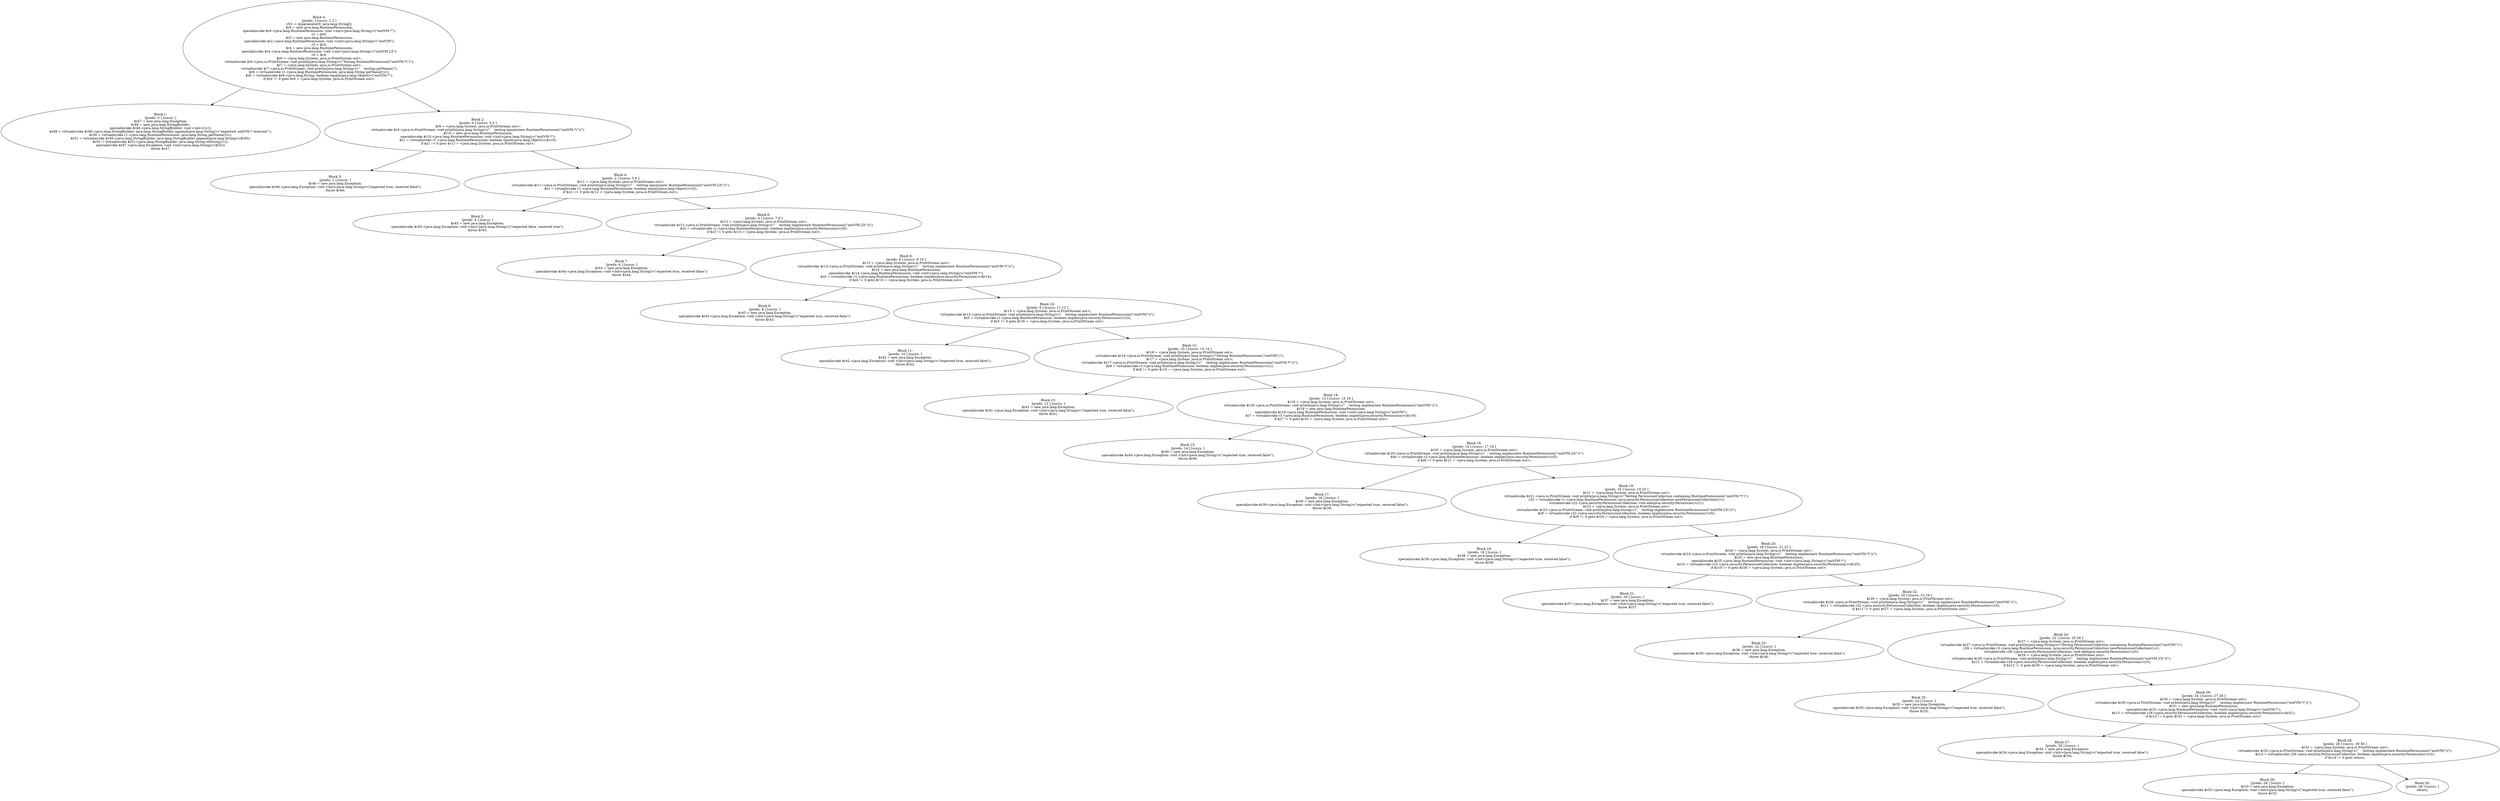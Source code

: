 digraph "unitGraph" {
    "Block 0:
[preds: ] [succs: 1 2 ]
r53 := @parameter0: java.lang.String[];
$r0 = new java.lang.RuntimePermission;
specialinvoke $r0.<java.lang.RuntimePermission: void <init>(java.lang.String)>(\"exitVM.*\");
r1 = $r0;
$r2 = new java.lang.RuntimePermission;
specialinvoke $r2.<java.lang.RuntimePermission: void <init>(java.lang.String)>(\"exitVM\");
r3 = $r2;
$r4 = new java.lang.RuntimePermission;
specialinvoke $r4.<java.lang.RuntimePermission: void <init>(java.lang.String)>(\"exitVM.23\");
r5 = $r4;
$r6 = <java.lang.System: java.io.PrintStream out>;
virtualinvoke $r6.<java.io.PrintStream: void println(java.lang.String)>(\"Testing RuntimePermission(\\\"exitVM.*\\\")\");
$r7 = <java.lang.System: java.io.PrintStream out>;
virtualinvoke $r7.<java.io.PrintStream: void println(java.lang.String)>(\"    testing getName()\");
$r8 = virtualinvoke r1.<java.lang.RuntimePermission: java.lang.String getName()>();
$z0 = virtualinvoke $r8.<java.lang.String: boolean equals(java.lang.Object)>(\"exitVM.*\");
if $z0 != 0 goto $r9 = <java.lang.System: java.io.PrintStream out>;
"
    "Block 1:
[preds: 0 ] [succs: ]
$r47 = new java.lang.Exception;
$r48 = new java.lang.StringBuilder;
specialinvoke $r48.<java.lang.StringBuilder: void <init>()>();
$r49 = virtualinvoke $r48.<java.lang.StringBuilder: java.lang.StringBuilder append(java.lang.String)>(\"expected: exitVM.* received:\");
$r50 = virtualinvoke r1.<java.lang.RuntimePermission: java.lang.String getName()>();
$r51 = virtualinvoke $r49.<java.lang.StringBuilder: java.lang.StringBuilder append(java.lang.String)>($r50);
$r52 = virtualinvoke $r51.<java.lang.StringBuilder: java.lang.String toString()>();
specialinvoke $r47.<java.lang.Exception: void <init>(java.lang.String)>($r52);
throw $r47;
"
    "Block 2:
[preds: 0 ] [succs: 3 4 ]
$r9 = <java.lang.System: java.io.PrintStream out>;
virtualinvoke $r9.<java.io.PrintStream: void println(java.lang.String)>(\"    testing equals(new RuntimePermission(\\\"exitVM.*\\\"))\");
$r10 = new java.lang.RuntimePermission;
specialinvoke $r10.<java.lang.RuntimePermission: void <init>(java.lang.String)>(\"exitVM.*\");
$z1 = virtualinvoke r1.<java.lang.RuntimePermission: boolean equals(java.lang.Object)>($r10);
if $z1 != 0 goto $r11 = <java.lang.System: java.io.PrintStream out>;
"
    "Block 3:
[preds: 2 ] [succs: ]
$r46 = new java.lang.Exception;
specialinvoke $r46.<java.lang.Exception: void <init>(java.lang.String)>(\"expected true, received false\");
throw $r46;
"
    "Block 4:
[preds: 2 ] [succs: 5 6 ]
$r11 = <java.lang.System: java.io.PrintStream out>;
virtualinvoke $r11.<java.io.PrintStream: void println(java.lang.String)>(\"    testing equals(new RuntimePermission(\\\"exitVM.23\\\"))\");
$z2 = virtualinvoke r1.<java.lang.RuntimePermission: boolean equals(java.lang.Object)>(r5);
if $z2 == 0 goto $r12 = <java.lang.System: java.io.PrintStream out>;
"
    "Block 5:
[preds: 4 ] [succs: ]
$r45 = new java.lang.Exception;
specialinvoke $r45.<java.lang.Exception: void <init>(java.lang.String)>(\"expected false, received true\");
throw $r45;
"
    "Block 6:
[preds: 4 ] [succs: 7 8 ]
$r12 = <java.lang.System: java.io.PrintStream out>;
virtualinvoke $r12.<java.io.PrintStream: void println(java.lang.String)>(\"    testing implies(new RuntimePermission(\\\"exitVM.23\\\"))\");
$z3 = virtualinvoke r1.<java.lang.RuntimePermission: boolean implies(java.security.Permission)>(r5);
if $z3 != 0 goto $r13 = <java.lang.System: java.io.PrintStream out>;
"
    "Block 7:
[preds: 6 ] [succs: ]
$r44 = new java.lang.Exception;
specialinvoke $r44.<java.lang.Exception: void <init>(java.lang.String)>(\"expected true, received false\");
throw $r44;
"
    "Block 8:
[preds: 6 ] [succs: 9 10 ]
$r13 = <java.lang.System: java.io.PrintStream out>;
virtualinvoke $r13.<java.io.PrintStream: void println(java.lang.String)>(\"    testing implies(new RuntimePermission(\\\"exitVM.*\\\"))\");
$r14 = new java.lang.RuntimePermission;
specialinvoke $r14.<java.lang.RuntimePermission: void <init>(java.lang.String)>(\"exitVM.*\");
$z4 = virtualinvoke r1.<java.lang.RuntimePermission: boolean implies(java.security.Permission)>($r14);
if $z4 != 0 goto $r15 = <java.lang.System: java.io.PrintStream out>;
"
    "Block 9:
[preds: 8 ] [succs: ]
$r43 = new java.lang.Exception;
specialinvoke $r43.<java.lang.Exception: void <init>(java.lang.String)>(\"expected true, received false\");
throw $r43;
"
    "Block 10:
[preds: 8 ] [succs: 11 12 ]
$r15 = <java.lang.System: java.io.PrintStream out>;
virtualinvoke $r15.<java.io.PrintStream: void println(java.lang.String)>(\"    testing implies(new RuntimePermission(\\\"exitVM\\\"))\");
$z5 = virtualinvoke r1.<java.lang.RuntimePermission: boolean implies(java.security.Permission)>(r3);
if $z5 != 0 goto $r16 = <java.lang.System: java.io.PrintStream out>;
"
    "Block 11:
[preds: 10 ] [succs: ]
$r42 = new java.lang.Exception;
specialinvoke $r42.<java.lang.Exception: void <init>(java.lang.String)>(\"expected true, received false\");
throw $r42;
"
    "Block 12:
[preds: 10 ] [succs: 13 14 ]
$r16 = <java.lang.System: java.io.PrintStream out>;
virtualinvoke $r16.<java.io.PrintStream: void println(java.lang.String)>(\"Testing RuntimePermission(\\\"exitVM\\\")\");
$r17 = <java.lang.System: java.io.PrintStream out>;
virtualinvoke $r17.<java.io.PrintStream: void println(java.lang.String)>(\"    testing implies(new RuntimePermission(\\\"exitVM.*\\\"))\");
$z6 = virtualinvoke r3.<java.lang.RuntimePermission: boolean implies(java.security.Permission)>(r1);
if $z6 != 0 goto $r18 = <java.lang.System: java.io.PrintStream out>;
"
    "Block 13:
[preds: 12 ] [succs: ]
$r41 = new java.lang.Exception;
specialinvoke $r41.<java.lang.Exception: void <init>(java.lang.String)>(\"expected true, received false\");
throw $r41;
"
    "Block 14:
[preds: 12 ] [succs: 15 16 ]
$r18 = <java.lang.System: java.io.PrintStream out>;
virtualinvoke $r18.<java.io.PrintStream: void println(java.lang.String)>(\"    testing implies(new RuntimePermission(\\\"exitVM\\\"))\");
$r19 = new java.lang.RuntimePermission;
specialinvoke $r19.<java.lang.RuntimePermission: void <init>(java.lang.String)>(\"exitVM\");
$z7 = virtualinvoke r3.<java.lang.RuntimePermission: boolean implies(java.security.Permission)>($r19);
if $z7 != 0 goto $r20 = <java.lang.System: java.io.PrintStream out>;
"
    "Block 15:
[preds: 14 ] [succs: ]
$r40 = new java.lang.Exception;
specialinvoke $r40.<java.lang.Exception: void <init>(java.lang.String)>(\"expected true, received false\");
throw $r40;
"
    "Block 16:
[preds: 14 ] [succs: 17 18 ]
$r20 = <java.lang.System: java.io.PrintStream out>;
virtualinvoke $r20.<java.io.PrintStream: void println(java.lang.String)>(\"    testing implies(new RuntimePermission(\\\"exitVM.23\\\"))\");
$z8 = virtualinvoke r3.<java.lang.RuntimePermission: boolean implies(java.security.Permission)>(r5);
if $z8 != 0 goto $r21 = <java.lang.System: java.io.PrintStream out>;
"
    "Block 17:
[preds: 16 ] [succs: ]
$r39 = new java.lang.Exception;
specialinvoke $r39.<java.lang.Exception: void <init>(java.lang.String)>(\"expected true, received false\");
throw $r39;
"
    "Block 18:
[preds: 16 ] [succs: 19 20 ]
$r21 = <java.lang.System: java.io.PrintStream out>;
virtualinvoke $r21.<java.io.PrintStream: void println(java.lang.String)>(\"Testing PermissionCollection containing RuntimePermission(\\\"exitVM.*\\\")\");
r22 = virtualinvoke r1.<java.lang.RuntimePermission: java.security.PermissionCollection newPermissionCollection()>();
virtualinvoke r22.<java.security.PermissionCollection: void add(java.security.Permission)>(r1);
$r23 = <java.lang.System: java.io.PrintStream out>;
virtualinvoke $r23.<java.io.PrintStream: void println(java.lang.String)>(\"    testing implies(new RuntimePermission(\\\"exitVM.23\\\"))\");
$z9 = virtualinvoke r22.<java.security.PermissionCollection: boolean implies(java.security.Permission)>(r5);
if $z9 != 0 goto $r24 = <java.lang.System: java.io.PrintStream out>;
"
    "Block 19:
[preds: 18 ] [succs: ]
$r38 = new java.lang.Exception;
specialinvoke $r38.<java.lang.Exception: void <init>(java.lang.String)>(\"expected true, received false\");
throw $r38;
"
    "Block 20:
[preds: 18 ] [succs: 21 22 ]
$r24 = <java.lang.System: java.io.PrintStream out>;
virtualinvoke $r24.<java.io.PrintStream: void println(java.lang.String)>(\"    testing implies(new RuntimePermission(\\\"exitVM.*\\\"))\");
$r25 = new java.lang.RuntimePermission;
specialinvoke $r25.<java.lang.RuntimePermission: void <init>(java.lang.String)>(\"exitVM.*\");
$z10 = virtualinvoke r22.<java.security.PermissionCollection: boolean implies(java.security.Permission)>($r25);
if $z10 != 0 goto $r26 = <java.lang.System: java.io.PrintStream out>;
"
    "Block 21:
[preds: 20 ] [succs: ]
$r37 = new java.lang.Exception;
specialinvoke $r37.<java.lang.Exception: void <init>(java.lang.String)>(\"expected true, received false\");
throw $r37;
"
    "Block 22:
[preds: 20 ] [succs: 23 24 ]
$r26 = <java.lang.System: java.io.PrintStream out>;
virtualinvoke $r26.<java.io.PrintStream: void println(java.lang.String)>(\"    testing implies(new RuntimePermission(\\\"exitVM\\\"))\");
$z11 = virtualinvoke r22.<java.security.PermissionCollection: boolean implies(java.security.Permission)>(r3);
if $z11 != 0 goto $r27 = <java.lang.System: java.io.PrintStream out>;
"
    "Block 23:
[preds: 22 ] [succs: ]
$r36 = new java.lang.Exception;
specialinvoke $r36.<java.lang.Exception: void <init>(java.lang.String)>(\"expected true, received false\");
throw $r36;
"
    "Block 24:
[preds: 22 ] [succs: 25 26 ]
$r27 = <java.lang.System: java.io.PrintStream out>;
virtualinvoke $r27.<java.io.PrintStream: void println(java.lang.String)>(\"Testing PermissionCollection containing RuntimePermission(\\\"exitVM\\\")\");
r28 = virtualinvoke r3.<java.lang.RuntimePermission: java.security.PermissionCollection newPermissionCollection()>();
virtualinvoke r28.<java.security.PermissionCollection: void add(java.security.Permission)>(r3);
$r29 = <java.lang.System: java.io.PrintStream out>;
virtualinvoke $r29.<java.io.PrintStream: void println(java.lang.String)>(\"    testing implies(new RuntimePermission(\\\"exitVM.23\\\"))\");
$z12 = virtualinvoke r28.<java.security.PermissionCollection: boolean implies(java.security.Permission)>(r5);
if $z12 != 0 goto $r30 = <java.lang.System: java.io.PrintStream out>;
"
    "Block 25:
[preds: 24 ] [succs: ]
$r35 = new java.lang.Exception;
specialinvoke $r35.<java.lang.Exception: void <init>(java.lang.String)>(\"expected true, received false\");
throw $r35;
"
    "Block 26:
[preds: 24 ] [succs: 27 28 ]
$r30 = <java.lang.System: java.io.PrintStream out>;
virtualinvoke $r30.<java.io.PrintStream: void println(java.lang.String)>(\"    testing implies(new RuntimePermission(\\\"exitVM.*\\\"))\");
$r31 = new java.lang.RuntimePermission;
specialinvoke $r31.<java.lang.RuntimePermission: void <init>(java.lang.String)>(\"exitVM.*\");
$z13 = virtualinvoke r28.<java.security.PermissionCollection: boolean implies(java.security.Permission)>($r31);
if $z13 != 0 goto $r32 = <java.lang.System: java.io.PrintStream out>;
"
    "Block 27:
[preds: 26 ] [succs: ]
$r34 = new java.lang.Exception;
specialinvoke $r34.<java.lang.Exception: void <init>(java.lang.String)>(\"expected true, received false\");
throw $r34;
"
    "Block 28:
[preds: 26 ] [succs: 29 30 ]
$r32 = <java.lang.System: java.io.PrintStream out>;
virtualinvoke $r32.<java.io.PrintStream: void println(java.lang.String)>(\"    testing implies(new RuntimePermission(\\\"exitVM\\\"))\");
$z14 = virtualinvoke r28.<java.security.PermissionCollection: boolean implies(java.security.Permission)>(r3);
if $z14 != 0 goto return;
"
    "Block 29:
[preds: 28 ] [succs: ]
$r33 = new java.lang.Exception;
specialinvoke $r33.<java.lang.Exception: void <init>(java.lang.String)>(\"expected true, received false\");
throw $r33;
"
    "Block 30:
[preds: 28 ] [succs: ]
return;
"
    "Block 0:
[preds: ] [succs: 1 2 ]
r53 := @parameter0: java.lang.String[];
$r0 = new java.lang.RuntimePermission;
specialinvoke $r0.<java.lang.RuntimePermission: void <init>(java.lang.String)>(\"exitVM.*\");
r1 = $r0;
$r2 = new java.lang.RuntimePermission;
specialinvoke $r2.<java.lang.RuntimePermission: void <init>(java.lang.String)>(\"exitVM\");
r3 = $r2;
$r4 = new java.lang.RuntimePermission;
specialinvoke $r4.<java.lang.RuntimePermission: void <init>(java.lang.String)>(\"exitVM.23\");
r5 = $r4;
$r6 = <java.lang.System: java.io.PrintStream out>;
virtualinvoke $r6.<java.io.PrintStream: void println(java.lang.String)>(\"Testing RuntimePermission(\\\"exitVM.*\\\")\");
$r7 = <java.lang.System: java.io.PrintStream out>;
virtualinvoke $r7.<java.io.PrintStream: void println(java.lang.String)>(\"    testing getName()\");
$r8 = virtualinvoke r1.<java.lang.RuntimePermission: java.lang.String getName()>();
$z0 = virtualinvoke $r8.<java.lang.String: boolean equals(java.lang.Object)>(\"exitVM.*\");
if $z0 != 0 goto $r9 = <java.lang.System: java.io.PrintStream out>;
"->"Block 1:
[preds: 0 ] [succs: ]
$r47 = new java.lang.Exception;
$r48 = new java.lang.StringBuilder;
specialinvoke $r48.<java.lang.StringBuilder: void <init>()>();
$r49 = virtualinvoke $r48.<java.lang.StringBuilder: java.lang.StringBuilder append(java.lang.String)>(\"expected: exitVM.* received:\");
$r50 = virtualinvoke r1.<java.lang.RuntimePermission: java.lang.String getName()>();
$r51 = virtualinvoke $r49.<java.lang.StringBuilder: java.lang.StringBuilder append(java.lang.String)>($r50);
$r52 = virtualinvoke $r51.<java.lang.StringBuilder: java.lang.String toString()>();
specialinvoke $r47.<java.lang.Exception: void <init>(java.lang.String)>($r52);
throw $r47;
";
    "Block 0:
[preds: ] [succs: 1 2 ]
r53 := @parameter0: java.lang.String[];
$r0 = new java.lang.RuntimePermission;
specialinvoke $r0.<java.lang.RuntimePermission: void <init>(java.lang.String)>(\"exitVM.*\");
r1 = $r0;
$r2 = new java.lang.RuntimePermission;
specialinvoke $r2.<java.lang.RuntimePermission: void <init>(java.lang.String)>(\"exitVM\");
r3 = $r2;
$r4 = new java.lang.RuntimePermission;
specialinvoke $r4.<java.lang.RuntimePermission: void <init>(java.lang.String)>(\"exitVM.23\");
r5 = $r4;
$r6 = <java.lang.System: java.io.PrintStream out>;
virtualinvoke $r6.<java.io.PrintStream: void println(java.lang.String)>(\"Testing RuntimePermission(\\\"exitVM.*\\\")\");
$r7 = <java.lang.System: java.io.PrintStream out>;
virtualinvoke $r7.<java.io.PrintStream: void println(java.lang.String)>(\"    testing getName()\");
$r8 = virtualinvoke r1.<java.lang.RuntimePermission: java.lang.String getName()>();
$z0 = virtualinvoke $r8.<java.lang.String: boolean equals(java.lang.Object)>(\"exitVM.*\");
if $z0 != 0 goto $r9 = <java.lang.System: java.io.PrintStream out>;
"->"Block 2:
[preds: 0 ] [succs: 3 4 ]
$r9 = <java.lang.System: java.io.PrintStream out>;
virtualinvoke $r9.<java.io.PrintStream: void println(java.lang.String)>(\"    testing equals(new RuntimePermission(\\\"exitVM.*\\\"))\");
$r10 = new java.lang.RuntimePermission;
specialinvoke $r10.<java.lang.RuntimePermission: void <init>(java.lang.String)>(\"exitVM.*\");
$z1 = virtualinvoke r1.<java.lang.RuntimePermission: boolean equals(java.lang.Object)>($r10);
if $z1 != 0 goto $r11 = <java.lang.System: java.io.PrintStream out>;
";
    "Block 2:
[preds: 0 ] [succs: 3 4 ]
$r9 = <java.lang.System: java.io.PrintStream out>;
virtualinvoke $r9.<java.io.PrintStream: void println(java.lang.String)>(\"    testing equals(new RuntimePermission(\\\"exitVM.*\\\"))\");
$r10 = new java.lang.RuntimePermission;
specialinvoke $r10.<java.lang.RuntimePermission: void <init>(java.lang.String)>(\"exitVM.*\");
$z1 = virtualinvoke r1.<java.lang.RuntimePermission: boolean equals(java.lang.Object)>($r10);
if $z1 != 0 goto $r11 = <java.lang.System: java.io.PrintStream out>;
"->"Block 3:
[preds: 2 ] [succs: ]
$r46 = new java.lang.Exception;
specialinvoke $r46.<java.lang.Exception: void <init>(java.lang.String)>(\"expected true, received false\");
throw $r46;
";
    "Block 2:
[preds: 0 ] [succs: 3 4 ]
$r9 = <java.lang.System: java.io.PrintStream out>;
virtualinvoke $r9.<java.io.PrintStream: void println(java.lang.String)>(\"    testing equals(new RuntimePermission(\\\"exitVM.*\\\"))\");
$r10 = new java.lang.RuntimePermission;
specialinvoke $r10.<java.lang.RuntimePermission: void <init>(java.lang.String)>(\"exitVM.*\");
$z1 = virtualinvoke r1.<java.lang.RuntimePermission: boolean equals(java.lang.Object)>($r10);
if $z1 != 0 goto $r11 = <java.lang.System: java.io.PrintStream out>;
"->"Block 4:
[preds: 2 ] [succs: 5 6 ]
$r11 = <java.lang.System: java.io.PrintStream out>;
virtualinvoke $r11.<java.io.PrintStream: void println(java.lang.String)>(\"    testing equals(new RuntimePermission(\\\"exitVM.23\\\"))\");
$z2 = virtualinvoke r1.<java.lang.RuntimePermission: boolean equals(java.lang.Object)>(r5);
if $z2 == 0 goto $r12 = <java.lang.System: java.io.PrintStream out>;
";
    "Block 4:
[preds: 2 ] [succs: 5 6 ]
$r11 = <java.lang.System: java.io.PrintStream out>;
virtualinvoke $r11.<java.io.PrintStream: void println(java.lang.String)>(\"    testing equals(new RuntimePermission(\\\"exitVM.23\\\"))\");
$z2 = virtualinvoke r1.<java.lang.RuntimePermission: boolean equals(java.lang.Object)>(r5);
if $z2 == 0 goto $r12 = <java.lang.System: java.io.PrintStream out>;
"->"Block 5:
[preds: 4 ] [succs: ]
$r45 = new java.lang.Exception;
specialinvoke $r45.<java.lang.Exception: void <init>(java.lang.String)>(\"expected false, received true\");
throw $r45;
";
    "Block 4:
[preds: 2 ] [succs: 5 6 ]
$r11 = <java.lang.System: java.io.PrintStream out>;
virtualinvoke $r11.<java.io.PrintStream: void println(java.lang.String)>(\"    testing equals(new RuntimePermission(\\\"exitVM.23\\\"))\");
$z2 = virtualinvoke r1.<java.lang.RuntimePermission: boolean equals(java.lang.Object)>(r5);
if $z2 == 0 goto $r12 = <java.lang.System: java.io.PrintStream out>;
"->"Block 6:
[preds: 4 ] [succs: 7 8 ]
$r12 = <java.lang.System: java.io.PrintStream out>;
virtualinvoke $r12.<java.io.PrintStream: void println(java.lang.String)>(\"    testing implies(new RuntimePermission(\\\"exitVM.23\\\"))\");
$z3 = virtualinvoke r1.<java.lang.RuntimePermission: boolean implies(java.security.Permission)>(r5);
if $z3 != 0 goto $r13 = <java.lang.System: java.io.PrintStream out>;
";
    "Block 6:
[preds: 4 ] [succs: 7 8 ]
$r12 = <java.lang.System: java.io.PrintStream out>;
virtualinvoke $r12.<java.io.PrintStream: void println(java.lang.String)>(\"    testing implies(new RuntimePermission(\\\"exitVM.23\\\"))\");
$z3 = virtualinvoke r1.<java.lang.RuntimePermission: boolean implies(java.security.Permission)>(r5);
if $z3 != 0 goto $r13 = <java.lang.System: java.io.PrintStream out>;
"->"Block 7:
[preds: 6 ] [succs: ]
$r44 = new java.lang.Exception;
specialinvoke $r44.<java.lang.Exception: void <init>(java.lang.String)>(\"expected true, received false\");
throw $r44;
";
    "Block 6:
[preds: 4 ] [succs: 7 8 ]
$r12 = <java.lang.System: java.io.PrintStream out>;
virtualinvoke $r12.<java.io.PrintStream: void println(java.lang.String)>(\"    testing implies(new RuntimePermission(\\\"exitVM.23\\\"))\");
$z3 = virtualinvoke r1.<java.lang.RuntimePermission: boolean implies(java.security.Permission)>(r5);
if $z3 != 0 goto $r13 = <java.lang.System: java.io.PrintStream out>;
"->"Block 8:
[preds: 6 ] [succs: 9 10 ]
$r13 = <java.lang.System: java.io.PrintStream out>;
virtualinvoke $r13.<java.io.PrintStream: void println(java.lang.String)>(\"    testing implies(new RuntimePermission(\\\"exitVM.*\\\"))\");
$r14 = new java.lang.RuntimePermission;
specialinvoke $r14.<java.lang.RuntimePermission: void <init>(java.lang.String)>(\"exitVM.*\");
$z4 = virtualinvoke r1.<java.lang.RuntimePermission: boolean implies(java.security.Permission)>($r14);
if $z4 != 0 goto $r15 = <java.lang.System: java.io.PrintStream out>;
";
    "Block 8:
[preds: 6 ] [succs: 9 10 ]
$r13 = <java.lang.System: java.io.PrintStream out>;
virtualinvoke $r13.<java.io.PrintStream: void println(java.lang.String)>(\"    testing implies(new RuntimePermission(\\\"exitVM.*\\\"))\");
$r14 = new java.lang.RuntimePermission;
specialinvoke $r14.<java.lang.RuntimePermission: void <init>(java.lang.String)>(\"exitVM.*\");
$z4 = virtualinvoke r1.<java.lang.RuntimePermission: boolean implies(java.security.Permission)>($r14);
if $z4 != 0 goto $r15 = <java.lang.System: java.io.PrintStream out>;
"->"Block 9:
[preds: 8 ] [succs: ]
$r43 = new java.lang.Exception;
specialinvoke $r43.<java.lang.Exception: void <init>(java.lang.String)>(\"expected true, received false\");
throw $r43;
";
    "Block 8:
[preds: 6 ] [succs: 9 10 ]
$r13 = <java.lang.System: java.io.PrintStream out>;
virtualinvoke $r13.<java.io.PrintStream: void println(java.lang.String)>(\"    testing implies(new RuntimePermission(\\\"exitVM.*\\\"))\");
$r14 = new java.lang.RuntimePermission;
specialinvoke $r14.<java.lang.RuntimePermission: void <init>(java.lang.String)>(\"exitVM.*\");
$z4 = virtualinvoke r1.<java.lang.RuntimePermission: boolean implies(java.security.Permission)>($r14);
if $z4 != 0 goto $r15 = <java.lang.System: java.io.PrintStream out>;
"->"Block 10:
[preds: 8 ] [succs: 11 12 ]
$r15 = <java.lang.System: java.io.PrintStream out>;
virtualinvoke $r15.<java.io.PrintStream: void println(java.lang.String)>(\"    testing implies(new RuntimePermission(\\\"exitVM\\\"))\");
$z5 = virtualinvoke r1.<java.lang.RuntimePermission: boolean implies(java.security.Permission)>(r3);
if $z5 != 0 goto $r16 = <java.lang.System: java.io.PrintStream out>;
";
    "Block 10:
[preds: 8 ] [succs: 11 12 ]
$r15 = <java.lang.System: java.io.PrintStream out>;
virtualinvoke $r15.<java.io.PrintStream: void println(java.lang.String)>(\"    testing implies(new RuntimePermission(\\\"exitVM\\\"))\");
$z5 = virtualinvoke r1.<java.lang.RuntimePermission: boolean implies(java.security.Permission)>(r3);
if $z5 != 0 goto $r16 = <java.lang.System: java.io.PrintStream out>;
"->"Block 11:
[preds: 10 ] [succs: ]
$r42 = new java.lang.Exception;
specialinvoke $r42.<java.lang.Exception: void <init>(java.lang.String)>(\"expected true, received false\");
throw $r42;
";
    "Block 10:
[preds: 8 ] [succs: 11 12 ]
$r15 = <java.lang.System: java.io.PrintStream out>;
virtualinvoke $r15.<java.io.PrintStream: void println(java.lang.String)>(\"    testing implies(new RuntimePermission(\\\"exitVM\\\"))\");
$z5 = virtualinvoke r1.<java.lang.RuntimePermission: boolean implies(java.security.Permission)>(r3);
if $z5 != 0 goto $r16 = <java.lang.System: java.io.PrintStream out>;
"->"Block 12:
[preds: 10 ] [succs: 13 14 ]
$r16 = <java.lang.System: java.io.PrintStream out>;
virtualinvoke $r16.<java.io.PrintStream: void println(java.lang.String)>(\"Testing RuntimePermission(\\\"exitVM\\\")\");
$r17 = <java.lang.System: java.io.PrintStream out>;
virtualinvoke $r17.<java.io.PrintStream: void println(java.lang.String)>(\"    testing implies(new RuntimePermission(\\\"exitVM.*\\\"))\");
$z6 = virtualinvoke r3.<java.lang.RuntimePermission: boolean implies(java.security.Permission)>(r1);
if $z6 != 0 goto $r18 = <java.lang.System: java.io.PrintStream out>;
";
    "Block 12:
[preds: 10 ] [succs: 13 14 ]
$r16 = <java.lang.System: java.io.PrintStream out>;
virtualinvoke $r16.<java.io.PrintStream: void println(java.lang.String)>(\"Testing RuntimePermission(\\\"exitVM\\\")\");
$r17 = <java.lang.System: java.io.PrintStream out>;
virtualinvoke $r17.<java.io.PrintStream: void println(java.lang.String)>(\"    testing implies(new RuntimePermission(\\\"exitVM.*\\\"))\");
$z6 = virtualinvoke r3.<java.lang.RuntimePermission: boolean implies(java.security.Permission)>(r1);
if $z6 != 0 goto $r18 = <java.lang.System: java.io.PrintStream out>;
"->"Block 13:
[preds: 12 ] [succs: ]
$r41 = new java.lang.Exception;
specialinvoke $r41.<java.lang.Exception: void <init>(java.lang.String)>(\"expected true, received false\");
throw $r41;
";
    "Block 12:
[preds: 10 ] [succs: 13 14 ]
$r16 = <java.lang.System: java.io.PrintStream out>;
virtualinvoke $r16.<java.io.PrintStream: void println(java.lang.String)>(\"Testing RuntimePermission(\\\"exitVM\\\")\");
$r17 = <java.lang.System: java.io.PrintStream out>;
virtualinvoke $r17.<java.io.PrintStream: void println(java.lang.String)>(\"    testing implies(new RuntimePermission(\\\"exitVM.*\\\"))\");
$z6 = virtualinvoke r3.<java.lang.RuntimePermission: boolean implies(java.security.Permission)>(r1);
if $z6 != 0 goto $r18 = <java.lang.System: java.io.PrintStream out>;
"->"Block 14:
[preds: 12 ] [succs: 15 16 ]
$r18 = <java.lang.System: java.io.PrintStream out>;
virtualinvoke $r18.<java.io.PrintStream: void println(java.lang.String)>(\"    testing implies(new RuntimePermission(\\\"exitVM\\\"))\");
$r19 = new java.lang.RuntimePermission;
specialinvoke $r19.<java.lang.RuntimePermission: void <init>(java.lang.String)>(\"exitVM\");
$z7 = virtualinvoke r3.<java.lang.RuntimePermission: boolean implies(java.security.Permission)>($r19);
if $z7 != 0 goto $r20 = <java.lang.System: java.io.PrintStream out>;
";
    "Block 14:
[preds: 12 ] [succs: 15 16 ]
$r18 = <java.lang.System: java.io.PrintStream out>;
virtualinvoke $r18.<java.io.PrintStream: void println(java.lang.String)>(\"    testing implies(new RuntimePermission(\\\"exitVM\\\"))\");
$r19 = new java.lang.RuntimePermission;
specialinvoke $r19.<java.lang.RuntimePermission: void <init>(java.lang.String)>(\"exitVM\");
$z7 = virtualinvoke r3.<java.lang.RuntimePermission: boolean implies(java.security.Permission)>($r19);
if $z7 != 0 goto $r20 = <java.lang.System: java.io.PrintStream out>;
"->"Block 15:
[preds: 14 ] [succs: ]
$r40 = new java.lang.Exception;
specialinvoke $r40.<java.lang.Exception: void <init>(java.lang.String)>(\"expected true, received false\");
throw $r40;
";
    "Block 14:
[preds: 12 ] [succs: 15 16 ]
$r18 = <java.lang.System: java.io.PrintStream out>;
virtualinvoke $r18.<java.io.PrintStream: void println(java.lang.String)>(\"    testing implies(new RuntimePermission(\\\"exitVM\\\"))\");
$r19 = new java.lang.RuntimePermission;
specialinvoke $r19.<java.lang.RuntimePermission: void <init>(java.lang.String)>(\"exitVM\");
$z7 = virtualinvoke r3.<java.lang.RuntimePermission: boolean implies(java.security.Permission)>($r19);
if $z7 != 0 goto $r20 = <java.lang.System: java.io.PrintStream out>;
"->"Block 16:
[preds: 14 ] [succs: 17 18 ]
$r20 = <java.lang.System: java.io.PrintStream out>;
virtualinvoke $r20.<java.io.PrintStream: void println(java.lang.String)>(\"    testing implies(new RuntimePermission(\\\"exitVM.23\\\"))\");
$z8 = virtualinvoke r3.<java.lang.RuntimePermission: boolean implies(java.security.Permission)>(r5);
if $z8 != 0 goto $r21 = <java.lang.System: java.io.PrintStream out>;
";
    "Block 16:
[preds: 14 ] [succs: 17 18 ]
$r20 = <java.lang.System: java.io.PrintStream out>;
virtualinvoke $r20.<java.io.PrintStream: void println(java.lang.String)>(\"    testing implies(new RuntimePermission(\\\"exitVM.23\\\"))\");
$z8 = virtualinvoke r3.<java.lang.RuntimePermission: boolean implies(java.security.Permission)>(r5);
if $z8 != 0 goto $r21 = <java.lang.System: java.io.PrintStream out>;
"->"Block 17:
[preds: 16 ] [succs: ]
$r39 = new java.lang.Exception;
specialinvoke $r39.<java.lang.Exception: void <init>(java.lang.String)>(\"expected true, received false\");
throw $r39;
";
    "Block 16:
[preds: 14 ] [succs: 17 18 ]
$r20 = <java.lang.System: java.io.PrintStream out>;
virtualinvoke $r20.<java.io.PrintStream: void println(java.lang.String)>(\"    testing implies(new RuntimePermission(\\\"exitVM.23\\\"))\");
$z8 = virtualinvoke r3.<java.lang.RuntimePermission: boolean implies(java.security.Permission)>(r5);
if $z8 != 0 goto $r21 = <java.lang.System: java.io.PrintStream out>;
"->"Block 18:
[preds: 16 ] [succs: 19 20 ]
$r21 = <java.lang.System: java.io.PrintStream out>;
virtualinvoke $r21.<java.io.PrintStream: void println(java.lang.String)>(\"Testing PermissionCollection containing RuntimePermission(\\\"exitVM.*\\\")\");
r22 = virtualinvoke r1.<java.lang.RuntimePermission: java.security.PermissionCollection newPermissionCollection()>();
virtualinvoke r22.<java.security.PermissionCollection: void add(java.security.Permission)>(r1);
$r23 = <java.lang.System: java.io.PrintStream out>;
virtualinvoke $r23.<java.io.PrintStream: void println(java.lang.String)>(\"    testing implies(new RuntimePermission(\\\"exitVM.23\\\"))\");
$z9 = virtualinvoke r22.<java.security.PermissionCollection: boolean implies(java.security.Permission)>(r5);
if $z9 != 0 goto $r24 = <java.lang.System: java.io.PrintStream out>;
";
    "Block 18:
[preds: 16 ] [succs: 19 20 ]
$r21 = <java.lang.System: java.io.PrintStream out>;
virtualinvoke $r21.<java.io.PrintStream: void println(java.lang.String)>(\"Testing PermissionCollection containing RuntimePermission(\\\"exitVM.*\\\")\");
r22 = virtualinvoke r1.<java.lang.RuntimePermission: java.security.PermissionCollection newPermissionCollection()>();
virtualinvoke r22.<java.security.PermissionCollection: void add(java.security.Permission)>(r1);
$r23 = <java.lang.System: java.io.PrintStream out>;
virtualinvoke $r23.<java.io.PrintStream: void println(java.lang.String)>(\"    testing implies(new RuntimePermission(\\\"exitVM.23\\\"))\");
$z9 = virtualinvoke r22.<java.security.PermissionCollection: boolean implies(java.security.Permission)>(r5);
if $z9 != 0 goto $r24 = <java.lang.System: java.io.PrintStream out>;
"->"Block 19:
[preds: 18 ] [succs: ]
$r38 = new java.lang.Exception;
specialinvoke $r38.<java.lang.Exception: void <init>(java.lang.String)>(\"expected true, received false\");
throw $r38;
";
    "Block 18:
[preds: 16 ] [succs: 19 20 ]
$r21 = <java.lang.System: java.io.PrintStream out>;
virtualinvoke $r21.<java.io.PrintStream: void println(java.lang.String)>(\"Testing PermissionCollection containing RuntimePermission(\\\"exitVM.*\\\")\");
r22 = virtualinvoke r1.<java.lang.RuntimePermission: java.security.PermissionCollection newPermissionCollection()>();
virtualinvoke r22.<java.security.PermissionCollection: void add(java.security.Permission)>(r1);
$r23 = <java.lang.System: java.io.PrintStream out>;
virtualinvoke $r23.<java.io.PrintStream: void println(java.lang.String)>(\"    testing implies(new RuntimePermission(\\\"exitVM.23\\\"))\");
$z9 = virtualinvoke r22.<java.security.PermissionCollection: boolean implies(java.security.Permission)>(r5);
if $z9 != 0 goto $r24 = <java.lang.System: java.io.PrintStream out>;
"->"Block 20:
[preds: 18 ] [succs: 21 22 ]
$r24 = <java.lang.System: java.io.PrintStream out>;
virtualinvoke $r24.<java.io.PrintStream: void println(java.lang.String)>(\"    testing implies(new RuntimePermission(\\\"exitVM.*\\\"))\");
$r25 = new java.lang.RuntimePermission;
specialinvoke $r25.<java.lang.RuntimePermission: void <init>(java.lang.String)>(\"exitVM.*\");
$z10 = virtualinvoke r22.<java.security.PermissionCollection: boolean implies(java.security.Permission)>($r25);
if $z10 != 0 goto $r26 = <java.lang.System: java.io.PrintStream out>;
";
    "Block 20:
[preds: 18 ] [succs: 21 22 ]
$r24 = <java.lang.System: java.io.PrintStream out>;
virtualinvoke $r24.<java.io.PrintStream: void println(java.lang.String)>(\"    testing implies(new RuntimePermission(\\\"exitVM.*\\\"))\");
$r25 = new java.lang.RuntimePermission;
specialinvoke $r25.<java.lang.RuntimePermission: void <init>(java.lang.String)>(\"exitVM.*\");
$z10 = virtualinvoke r22.<java.security.PermissionCollection: boolean implies(java.security.Permission)>($r25);
if $z10 != 0 goto $r26 = <java.lang.System: java.io.PrintStream out>;
"->"Block 21:
[preds: 20 ] [succs: ]
$r37 = new java.lang.Exception;
specialinvoke $r37.<java.lang.Exception: void <init>(java.lang.String)>(\"expected true, received false\");
throw $r37;
";
    "Block 20:
[preds: 18 ] [succs: 21 22 ]
$r24 = <java.lang.System: java.io.PrintStream out>;
virtualinvoke $r24.<java.io.PrintStream: void println(java.lang.String)>(\"    testing implies(new RuntimePermission(\\\"exitVM.*\\\"))\");
$r25 = new java.lang.RuntimePermission;
specialinvoke $r25.<java.lang.RuntimePermission: void <init>(java.lang.String)>(\"exitVM.*\");
$z10 = virtualinvoke r22.<java.security.PermissionCollection: boolean implies(java.security.Permission)>($r25);
if $z10 != 0 goto $r26 = <java.lang.System: java.io.PrintStream out>;
"->"Block 22:
[preds: 20 ] [succs: 23 24 ]
$r26 = <java.lang.System: java.io.PrintStream out>;
virtualinvoke $r26.<java.io.PrintStream: void println(java.lang.String)>(\"    testing implies(new RuntimePermission(\\\"exitVM\\\"))\");
$z11 = virtualinvoke r22.<java.security.PermissionCollection: boolean implies(java.security.Permission)>(r3);
if $z11 != 0 goto $r27 = <java.lang.System: java.io.PrintStream out>;
";
    "Block 22:
[preds: 20 ] [succs: 23 24 ]
$r26 = <java.lang.System: java.io.PrintStream out>;
virtualinvoke $r26.<java.io.PrintStream: void println(java.lang.String)>(\"    testing implies(new RuntimePermission(\\\"exitVM\\\"))\");
$z11 = virtualinvoke r22.<java.security.PermissionCollection: boolean implies(java.security.Permission)>(r3);
if $z11 != 0 goto $r27 = <java.lang.System: java.io.PrintStream out>;
"->"Block 23:
[preds: 22 ] [succs: ]
$r36 = new java.lang.Exception;
specialinvoke $r36.<java.lang.Exception: void <init>(java.lang.String)>(\"expected true, received false\");
throw $r36;
";
    "Block 22:
[preds: 20 ] [succs: 23 24 ]
$r26 = <java.lang.System: java.io.PrintStream out>;
virtualinvoke $r26.<java.io.PrintStream: void println(java.lang.String)>(\"    testing implies(new RuntimePermission(\\\"exitVM\\\"))\");
$z11 = virtualinvoke r22.<java.security.PermissionCollection: boolean implies(java.security.Permission)>(r3);
if $z11 != 0 goto $r27 = <java.lang.System: java.io.PrintStream out>;
"->"Block 24:
[preds: 22 ] [succs: 25 26 ]
$r27 = <java.lang.System: java.io.PrintStream out>;
virtualinvoke $r27.<java.io.PrintStream: void println(java.lang.String)>(\"Testing PermissionCollection containing RuntimePermission(\\\"exitVM\\\")\");
r28 = virtualinvoke r3.<java.lang.RuntimePermission: java.security.PermissionCollection newPermissionCollection()>();
virtualinvoke r28.<java.security.PermissionCollection: void add(java.security.Permission)>(r3);
$r29 = <java.lang.System: java.io.PrintStream out>;
virtualinvoke $r29.<java.io.PrintStream: void println(java.lang.String)>(\"    testing implies(new RuntimePermission(\\\"exitVM.23\\\"))\");
$z12 = virtualinvoke r28.<java.security.PermissionCollection: boolean implies(java.security.Permission)>(r5);
if $z12 != 0 goto $r30 = <java.lang.System: java.io.PrintStream out>;
";
    "Block 24:
[preds: 22 ] [succs: 25 26 ]
$r27 = <java.lang.System: java.io.PrintStream out>;
virtualinvoke $r27.<java.io.PrintStream: void println(java.lang.String)>(\"Testing PermissionCollection containing RuntimePermission(\\\"exitVM\\\")\");
r28 = virtualinvoke r3.<java.lang.RuntimePermission: java.security.PermissionCollection newPermissionCollection()>();
virtualinvoke r28.<java.security.PermissionCollection: void add(java.security.Permission)>(r3);
$r29 = <java.lang.System: java.io.PrintStream out>;
virtualinvoke $r29.<java.io.PrintStream: void println(java.lang.String)>(\"    testing implies(new RuntimePermission(\\\"exitVM.23\\\"))\");
$z12 = virtualinvoke r28.<java.security.PermissionCollection: boolean implies(java.security.Permission)>(r5);
if $z12 != 0 goto $r30 = <java.lang.System: java.io.PrintStream out>;
"->"Block 25:
[preds: 24 ] [succs: ]
$r35 = new java.lang.Exception;
specialinvoke $r35.<java.lang.Exception: void <init>(java.lang.String)>(\"expected true, received false\");
throw $r35;
";
    "Block 24:
[preds: 22 ] [succs: 25 26 ]
$r27 = <java.lang.System: java.io.PrintStream out>;
virtualinvoke $r27.<java.io.PrintStream: void println(java.lang.String)>(\"Testing PermissionCollection containing RuntimePermission(\\\"exitVM\\\")\");
r28 = virtualinvoke r3.<java.lang.RuntimePermission: java.security.PermissionCollection newPermissionCollection()>();
virtualinvoke r28.<java.security.PermissionCollection: void add(java.security.Permission)>(r3);
$r29 = <java.lang.System: java.io.PrintStream out>;
virtualinvoke $r29.<java.io.PrintStream: void println(java.lang.String)>(\"    testing implies(new RuntimePermission(\\\"exitVM.23\\\"))\");
$z12 = virtualinvoke r28.<java.security.PermissionCollection: boolean implies(java.security.Permission)>(r5);
if $z12 != 0 goto $r30 = <java.lang.System: java.io.PrintStream out>;
"->"Block 26:
[preds: 24 ] [succs: 27 28 ]
$r30 = <java.lang.System: java.io.PrintStream out>;
virtualinvoke $r30.<java.io.PrintStream: void println(java.lang.String)>(\"    testing implies(new RuntimePermission(\\\"exitVM.*\\\"))\");
$r31 = new java.lang.RuntimePermission;
specialinvoke $r31.<java.lang.RuntimePermission: void <init>(java.lang.String)>(\"exitVM.*\");
$z13 = virtualinvoke r28.<java.security.PermissionCollection: boolean implies(java.security.Permission)>($r31);
if $z13 != 0 goto $r32 = <java.lang.System: java.io.PrintStream out>;
";
    "Block 26:
[preds: 24 ] [succs: 27 28 ]
$r30 = <java.lang.System: java.io.PrintStream out>;
virtualinvoke $r30.<java.io.PrintStream: void println(java.lang.String)>(\"    testing implies(new RuntimePermission(\\\"exitVM.*\\\"))\");
$r31 = new java.lang.RuntimePermission;
specialinvoke $r31.<java.lang.RuntimePermission: void <init>(java.lang.String)>(\"exitVM.*\");
$z13 = virtualinvoke r28.<java.security.PermissionCollection: boolean implies(java.security.Permission)>($r31);
if $z13 != 0 goto $r32 = <java.lang.System: java.io.PrintStream out>;
"->"Block 27:
[preds: 26 ] [succs: ]
$r34 = new java.lang.Exception;
specialinvoke $r34.<java.lang.Exception: void <init>(java.lang.String)>(\"expected true, received false\");
throw $r34;
";
    "Block 26:
[preds: 24 ] [succs: 27 28 ]
$r30 = <java.lang.System: java.io.PrintStream out>;
virtualinvoke $r30.<java.io.PrintStream: void println(java.lang.String)>(\"    testing implies(new RuntimePermission(\\\"exitVM.*\\\"))\");
$r31 = new java.lang.RuntimePermission;
specialinvoke $r31.<java.lang.RuntimePermission: void <init>(java.lang.String)>(\"exitVM.*\");
$z13 = virtualinvoke r28.<java.security.PermissionCollection: boolean implies(java.security.Permission)>($r31);
if $z13 != 0 goto $r32 = <java.lang.System: java.io.PrintStream out>;
"->"Block 28:
[preds: 26 ] [succs: 29 30 ]
$r32 = <java.lang.System: java.io.PrintStream out>;
virtualinvoke $r32.<java.io.PrintStream: void println(java.lang.String)>(\"    testing implies(new RuntimePermission(\\\"exitVM\\\"))\");
$z14 = virtualinvoke r28.<java.security.PermissionCollection: boolean implies(java.security.Permission)>(r3);
if $z14 != 0 goto return;
";
    "Block 28:
[preds: 26 ] [succs: 29 30 ]
$r32 = <java.lang.System: java.io.PrintStream out>;
virtualinvoke $r32.<java.io.PrintStream: void println(java.lang.String)>(\"    testing implies(new RuntimePermission(\\\"exitVM\\\"))\");
$z14 = virtualinvoke r28.<java.security.PermissionCollection: boolean implies(java.security.Permission)>(r3);
if $z14 != 0 goto return;
"->"Block 29:
[preds: 28 ] [succs: ]
$r33 = new java.lang.Exception;
specialinvoke $r33.<java.lang.Exception: void <init>(java.lang.String)>(\"expected true, received false\");
throw $r33;
";
    "Block 28:
[preds: 26 ] [succs: 29 30 ]
$r32 = <java.lang.System: java.io.PrintStream out>;
virtualinvoke $r32.<java.io.PrintStream: void println(java.lang.String)>(\"    testing implies(new RuntimePermission(\\\"exitVM\\\"))\");
$z14 = virtualinvoke r28.<java.security.PermissionCollection: boolean implies(java.security.Permission)>(r3);
if $z14 != 0 goto return;
"->"Block 30:
[preds: 28 ] [succs: ]
return;
";
}
